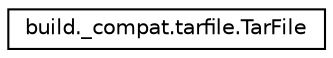 digraph "Graphical Class Hierarchy"
{
 // LATEX_PDF_SIZE
  edge [fontname="Helvetica",fontsize="10",labelfontname="Helvetica",labelfontsize="10"];
  node [fontname="Helvetica",fontsize="10",shape=record];
  rankdir="LR";
  Node0 [label="build._compat.tarfile.TarFile",height=0.2,width=0.4,color="black", fillcolor="white", style="filled",URL="$classbuild_1_1__compat_1_1tarfile_1_1TarFile.html",tooltip=" "];
}
